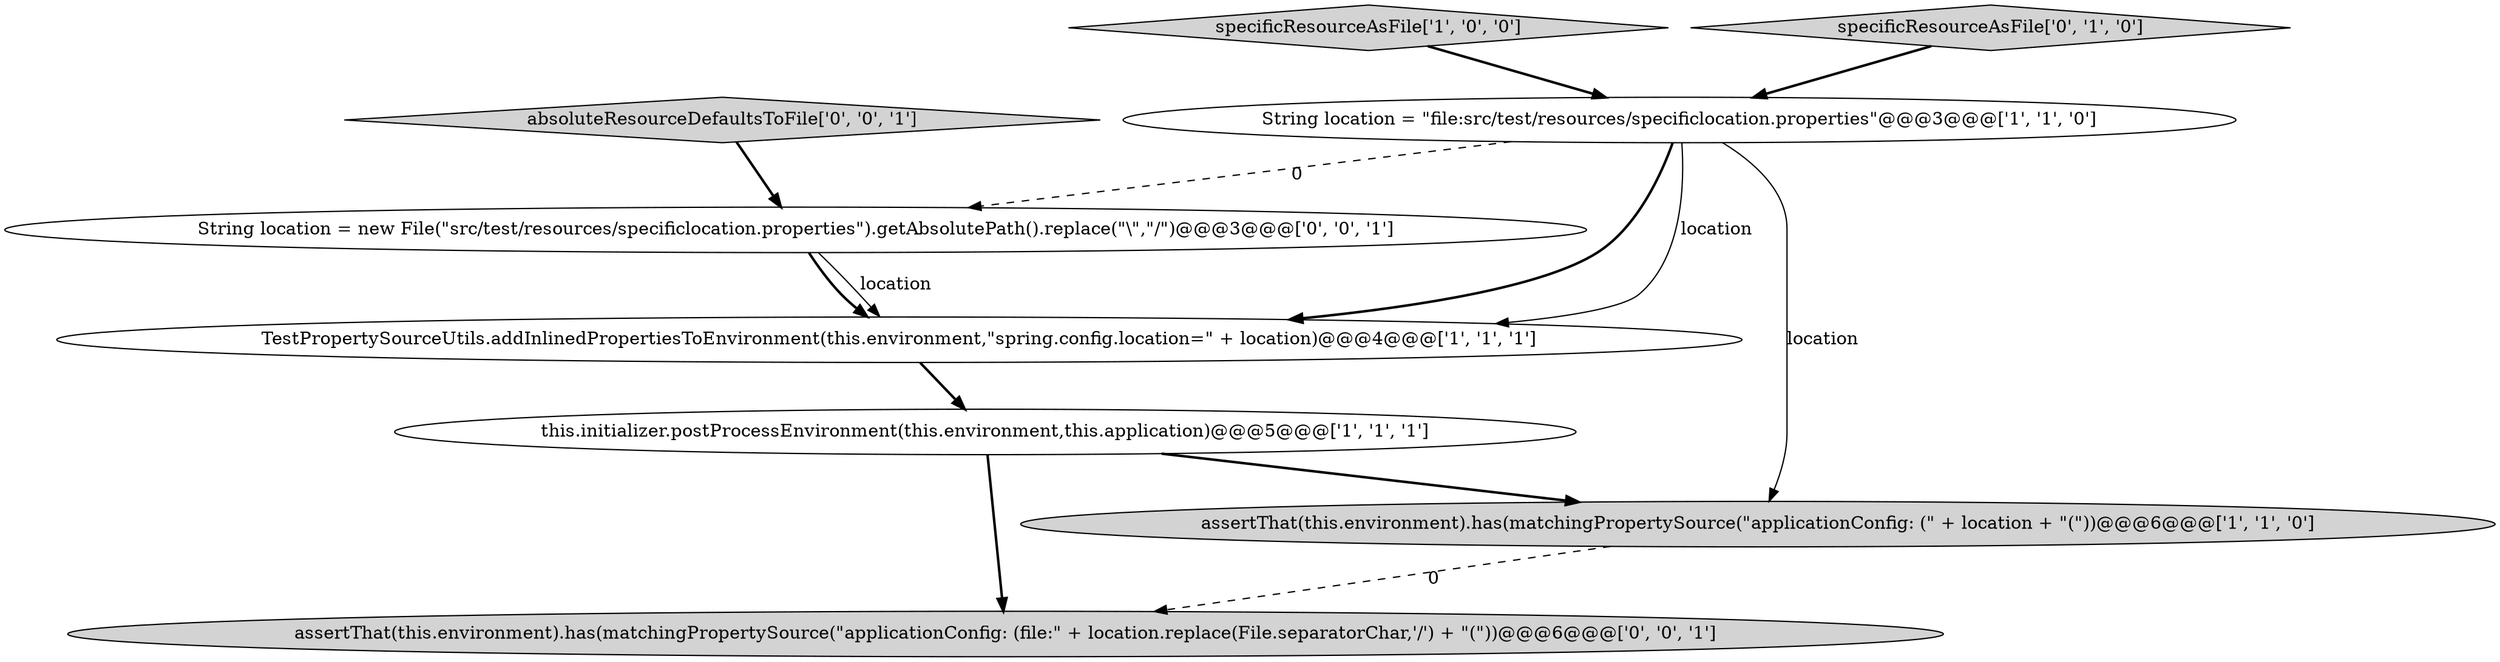 digraph {
7 [style = filled, label = "assertThat(this.environment).has(matchingPropertySource(\"applicationConfig: (file:\" + location.replace(File.separatorChar,'/') + \"(\"))@@@6@@@['0', '0', '1']", fillcolor = lightgray, shape = ellipse image = "AAA0AAABBB3BBB"];
6 [style = filled, label = "absoluteResourceDefaultsToFile['0', '0', '1']", fillcolor = lightgray, shape = diamond image = "AAA0AAABBB3BBB"];
0 [style = filled, label = "this.initializer.postProcessEnvironment(this.environment,this.application)@@@5@@@['1', '1', '1']", fillcolor = white, shape = ellipse image = "AAA0AAABBB1BBB"];
2 [style = filled, label = "String location = \"file:src/test/resources/specificlocation.properties\"@@@3@@@['1', '1', '0']", fillcolor = white, shape = ellipse image = "AAA0AAABBB1BBB"];
1 [style = filled, label = "specificResourceAsFile['1', '0', '0']", fillcolor = lightgray, shape = diamond image = "AAA0AAABBB1BBB"];
8 [style = filled, label = "String location = new File(\"src/test/resources/specificlocation.properties\").getAbsolutePath().replace(\"\\\",\"/\")@@@3@@@['0', '0', '1']", fillcolor = white, shape = ellipse image = "AAA0AAABBB3BBB"];
4 [style = filled, label = "assertThat(this.environment).has(matchingPropertySource(\"applicationConfig: (\" + location + \"(\"))@@@6@@@['1', '1', '0']", fillcolor = lightgray, shape = ellipse image = "AAA0AAABBB1BBB"];
3 [style = filled, label = "TestPropertySourceUtils.addInlinedPropertiesToEnvironment(this.environment,\"spring.config.location=\" + location)@@@4@@@['1', '1', '1']", fillcolor = white, shape = ellipse image = "AAA0AAABBB1BBB"];
5 [style = filled, label = "specificResourceAsFile['0', '1', '0']", fillcolor = lightgray, shape = diamond image = "AAA0AAABBB2BBB"];
6->8 [style = bold, label=""];
3->0 [style = bold, label=""];
5->2 [style = bold, label=""];
1->2 [style = bold, label=""];
0->7 [style = bold, label=""];
8->3 [style = bold, label=""];
0->4 [style = bold, label=""];
2->8 [style = dashed, label="0"];
4->7 [style = dashed, label="0"];
2->3 [style = solid, label="location"];
2->4 [style = solid, label="location"];
2->3 [style = bold, label=""];
8->3 [style = solid, label="location"];
}
